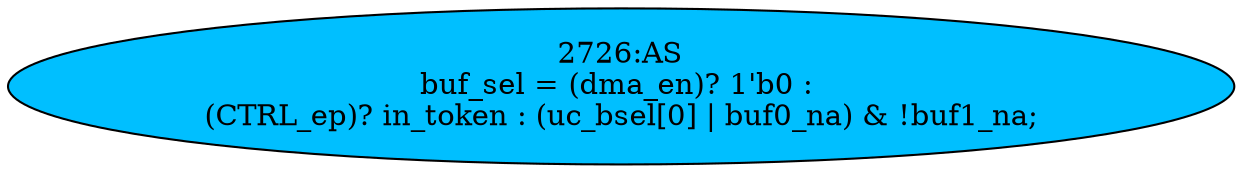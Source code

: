 strict digraph "" {
	node [label="\N"];
	"2726:AS"	 [ast="<pyverilog.vparser.ast.Assign object at 0x7f13b555f190>",
		def_var="['buf_sel']",
		fillcolor=deepskyblue,
		label="2726:AS
buf_sel = (dma_en)? 1'b0 : 
(CTRL_ep)? in_token : (uc_bsel[0] | buf0_na) & !buf1_na;",
		statements="[]",
		style=filled,
		typ=Assign,
		use_var="['dma_en', 'CTRL_ep', 'in_token', 'uc_bsel', 'buf0_na', 'buf1_na']"];
}
